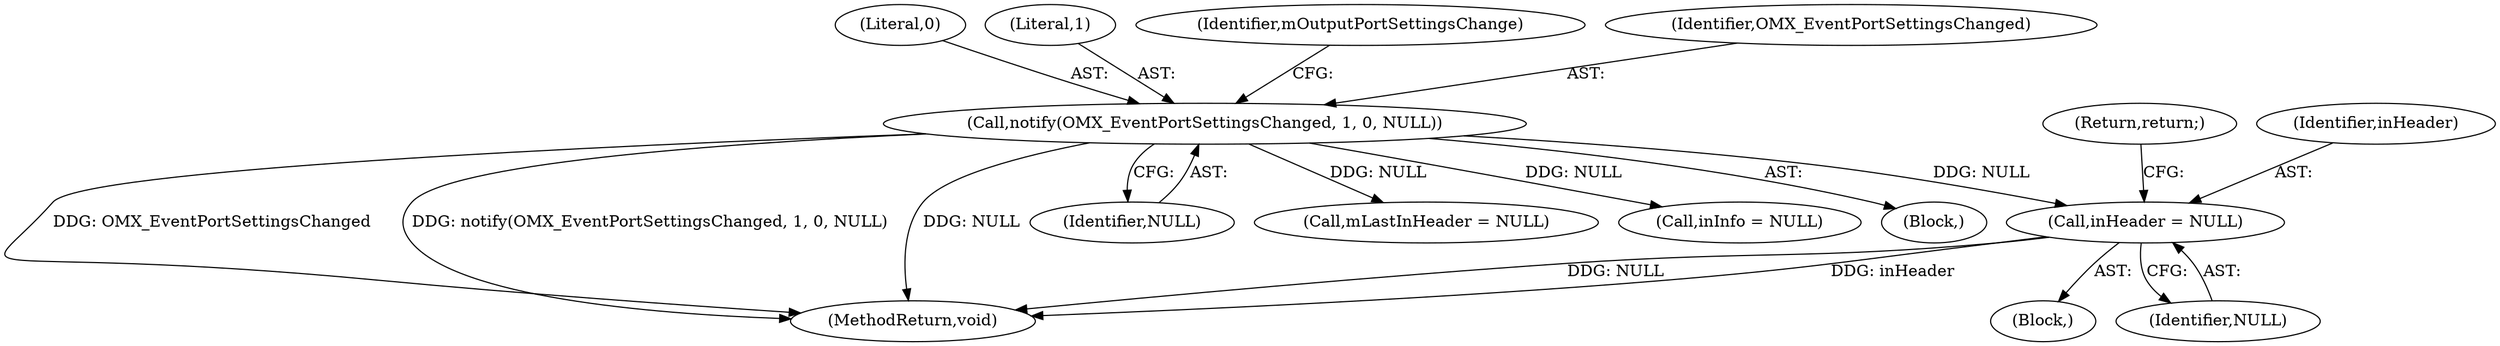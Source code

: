 digraph "0_Android_8e438e153f661e9df8db0ac41d587e940352df06@pointer" {
"1000824" [label="(Call,inHeader = NULL)"];
"1000790" [label="(Call,notify(OMX_EventPortSettingsChanged, 1, 0, NULL))"];
"1000793" [label="(Literal,0)"];
"1000792" [label="(Literal,1)"];
"1000819" [label="(Call,inInfo = NULL)"];
"1000806" [label="(Block,)"];
"1000827" [label="(Return,return;)"];
"1000825" [label="(Identifier,inHeader)"];
"1000824" [label="(Call,inHeader = NULL)"];
"1000779" [label="(Block,)"];
"1000796" [label="(Identifier,mOutputPortSettingsChange)"];
"1001427" [label="(MethodReturn,void)"];
"1000791" [label="(Identifier,OMX_EventPortSettingsChanged)"];
"1000790" [label="(Call,notify(OMX_EventPortSettingsChanged, 1, 0, NULL))"];
"1000794" [label="(Identifier,NULL)"];
"1000816" [label="(Call,mLastInHeader = NULL)"];
"1000826" [label="(Identifier,NULL)"];
"1000824" -> "1000806"  [label="AST: "];
"1000824" -> "1000826"  [label="CFG: "];
"1000825" -> "1000824"  [label="AST: "];
"1000826" -> "1000824"  [label="AST: "];
"1000827" -> "1000824"  [label="CFG: "];
"1000824" -> "1001427"  [label="DDG: NULL"];
"1000824" -> "1001427"  [label="DDG: inHeader"];
"1000790" -> "1000824"  [label="DDG: NULL"];
"1000790" -> "1000779"  [label="AST: "];
"1000790" -> "1000794"  [label="CFG: "];
"1000791" -> "1000790"  [label="AST: "];
"1000792" -> "1000790"  [label="AST: "];
"1000793" -> "1000790"  [label="AST: "];
"1000794" -> "1000790"  [label="AST: "];
"1000796" -> "1000790"  [label="CFG: "];
"1000790" -> "1001427"  [label="DDG: OMX_EventPortSettingsChanged"];
"1000790" -> "1001427"  [label="DDG: notify(OMX_EventPortSettingsChanged, 1, 0, NULL)"];
"1000790" -> "1001427"  [label="DDG: NULL"];
"1000790" -> "1000816"  [label="DDG: NULL"];
"1000790" -> "1000819"  [label="DDG: NULL"];
}

